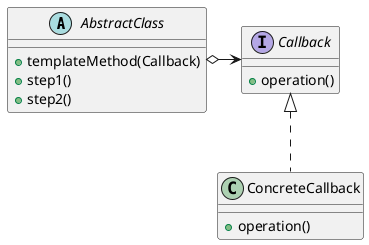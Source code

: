 @startuml

abstract class AbstractClass {
    + templateMethod(Callback)
    + step1()
    + step2()
}

interface Callback {
    + operation()
}

class ConcreteCallback implements Callback {
    + operation()
}

AbstractClass o-right-> Callback

@enduml